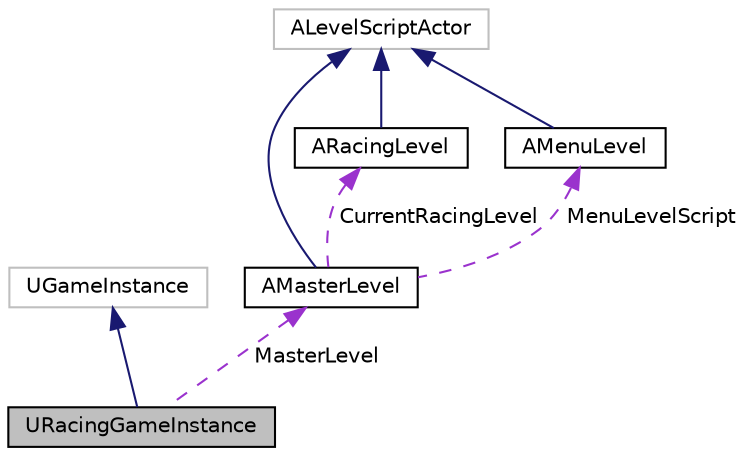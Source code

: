 digraph "URacingGameInstance"
{
 // LATEX_PDF_SIZE
  edge [fontname="Helvetica",fontsize="10",labelfontname="Helvetica",labelfontsize="10"];
  node [fontname="Helvetica",fontsize="10",shape=record];
  Node2 [label="URacingGameInstance",height=0.2,width=0.4,color="black", fillcolor="grey75", style="filled", fontcolor="black",tooltip=" "];
  Node3 -> Node2 [dir="back",color="midnightblue",fontsize="10",style="solid",fontname="Helvetica"];
  Node3 [label="UGameInstance",height=0.2,width=0.4,color="grey75", fillcolor="white", style="filled",tooltip=" "];
  Node4 -> Node2 [dir="back",color="darkorchid3",fontsize="10",style="dashed",label=" MasterLevel" ,fontname="Helvetica"];
  Node4 [label="AMasterLevel",height=0.2,width=0.4,color="black", fillcolor="white", style="filled",URL="$class_a_master_level.html",tooltip=" "];
  Node5 -> Node4 [dir="back",color="midnightblue",fontsize="10",style="solid",fontname="Helvetica"];
  Node5 [label="ALevelScriptActor",height=0.2,width=0.4,color="grey75", fillcolor="white", style="filled",tooltip=" "];
  Node6 -> Node4 [dir="back",color="darkorchid3",fontsize="10",style="dashed",label=" CurrentRacingLevel" ,fontname="Helvetica"];
  Node6 [label="ARacingLevel",height=0.2,width=0.4,color="black", fillcolor="white", style="filled",URL="$class_a_racing_level.html",tooltip=" "];
  Node5 -> Node6 [dir="back",color="midnightblue",fontsize="10",style="solid",fontname="Helvetica"];
  Node7 -> Node4 [dir="back",color="darkorchid3",fontsize="10",style="dashed",label=" MenuLevelScript" ,fontname="Helvetica"];
  Node7 [label="AMenuLevel",height=0.2,width=0.4,color="black", fillcolor="white", style="filled",URL="$class_a_menu_level.html",tooltip=" "];
  Node5 -> Node7 [dir="back",color="midnightblue",fontsize="10",style="solid",fontname="Helvetica"];
}
